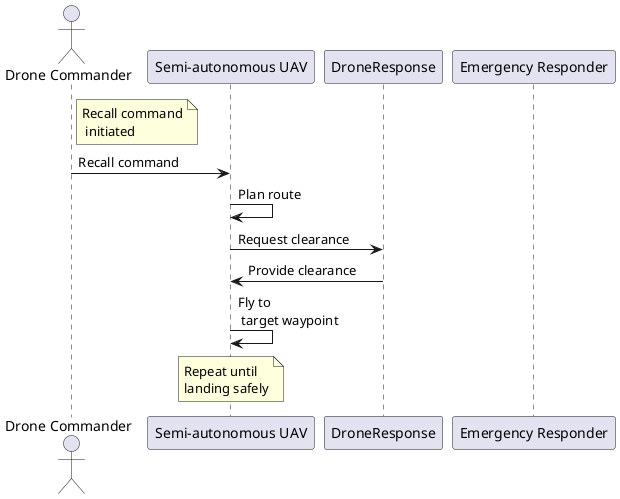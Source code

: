 @startuml "End Mission Sequence Diagram"

actor "Drone Commander" as DC
participant "Semi-autonomous UAV" as UAV
participant "DroneResponse" as DR
participant "Emergency Responder" as ER

note right of DC: Recall command\n initiated

DC -> UAV: Recall command
UAV -> UAV: Plan route
UAV -> DR: Request clearance
DR -> UAV: Provide clearance
UAV -> UAV: Fly to\n target waypoint
note over UAV: Repeat until\nlanding safely

@enduml
